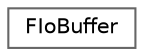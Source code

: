 digraph "Graphical Class Hierarchy"
{
 // INTERACTIVE_SVG=YES
 // LATEX_PDF_SIZE
  bgcolor="transparent";
  edge [fontname=Helvetica,fontsize=10,labelfontname=Helvetica,labelfontsize=10];
  node [fontname=Helvetica,fontsize=10,shape=box,height=0.2,width=0.4];
  rankdir="LR";
  Node0 [id="Node000000",label="FIoBuffer",height=0.2,width=0.4,color="grey40", fillcolor="white", style="filled",URL="$d2/dd8/classFIoBuffer.html",tooltip="Reference to buffer data used by I/O dispatcher APIs."];
}
